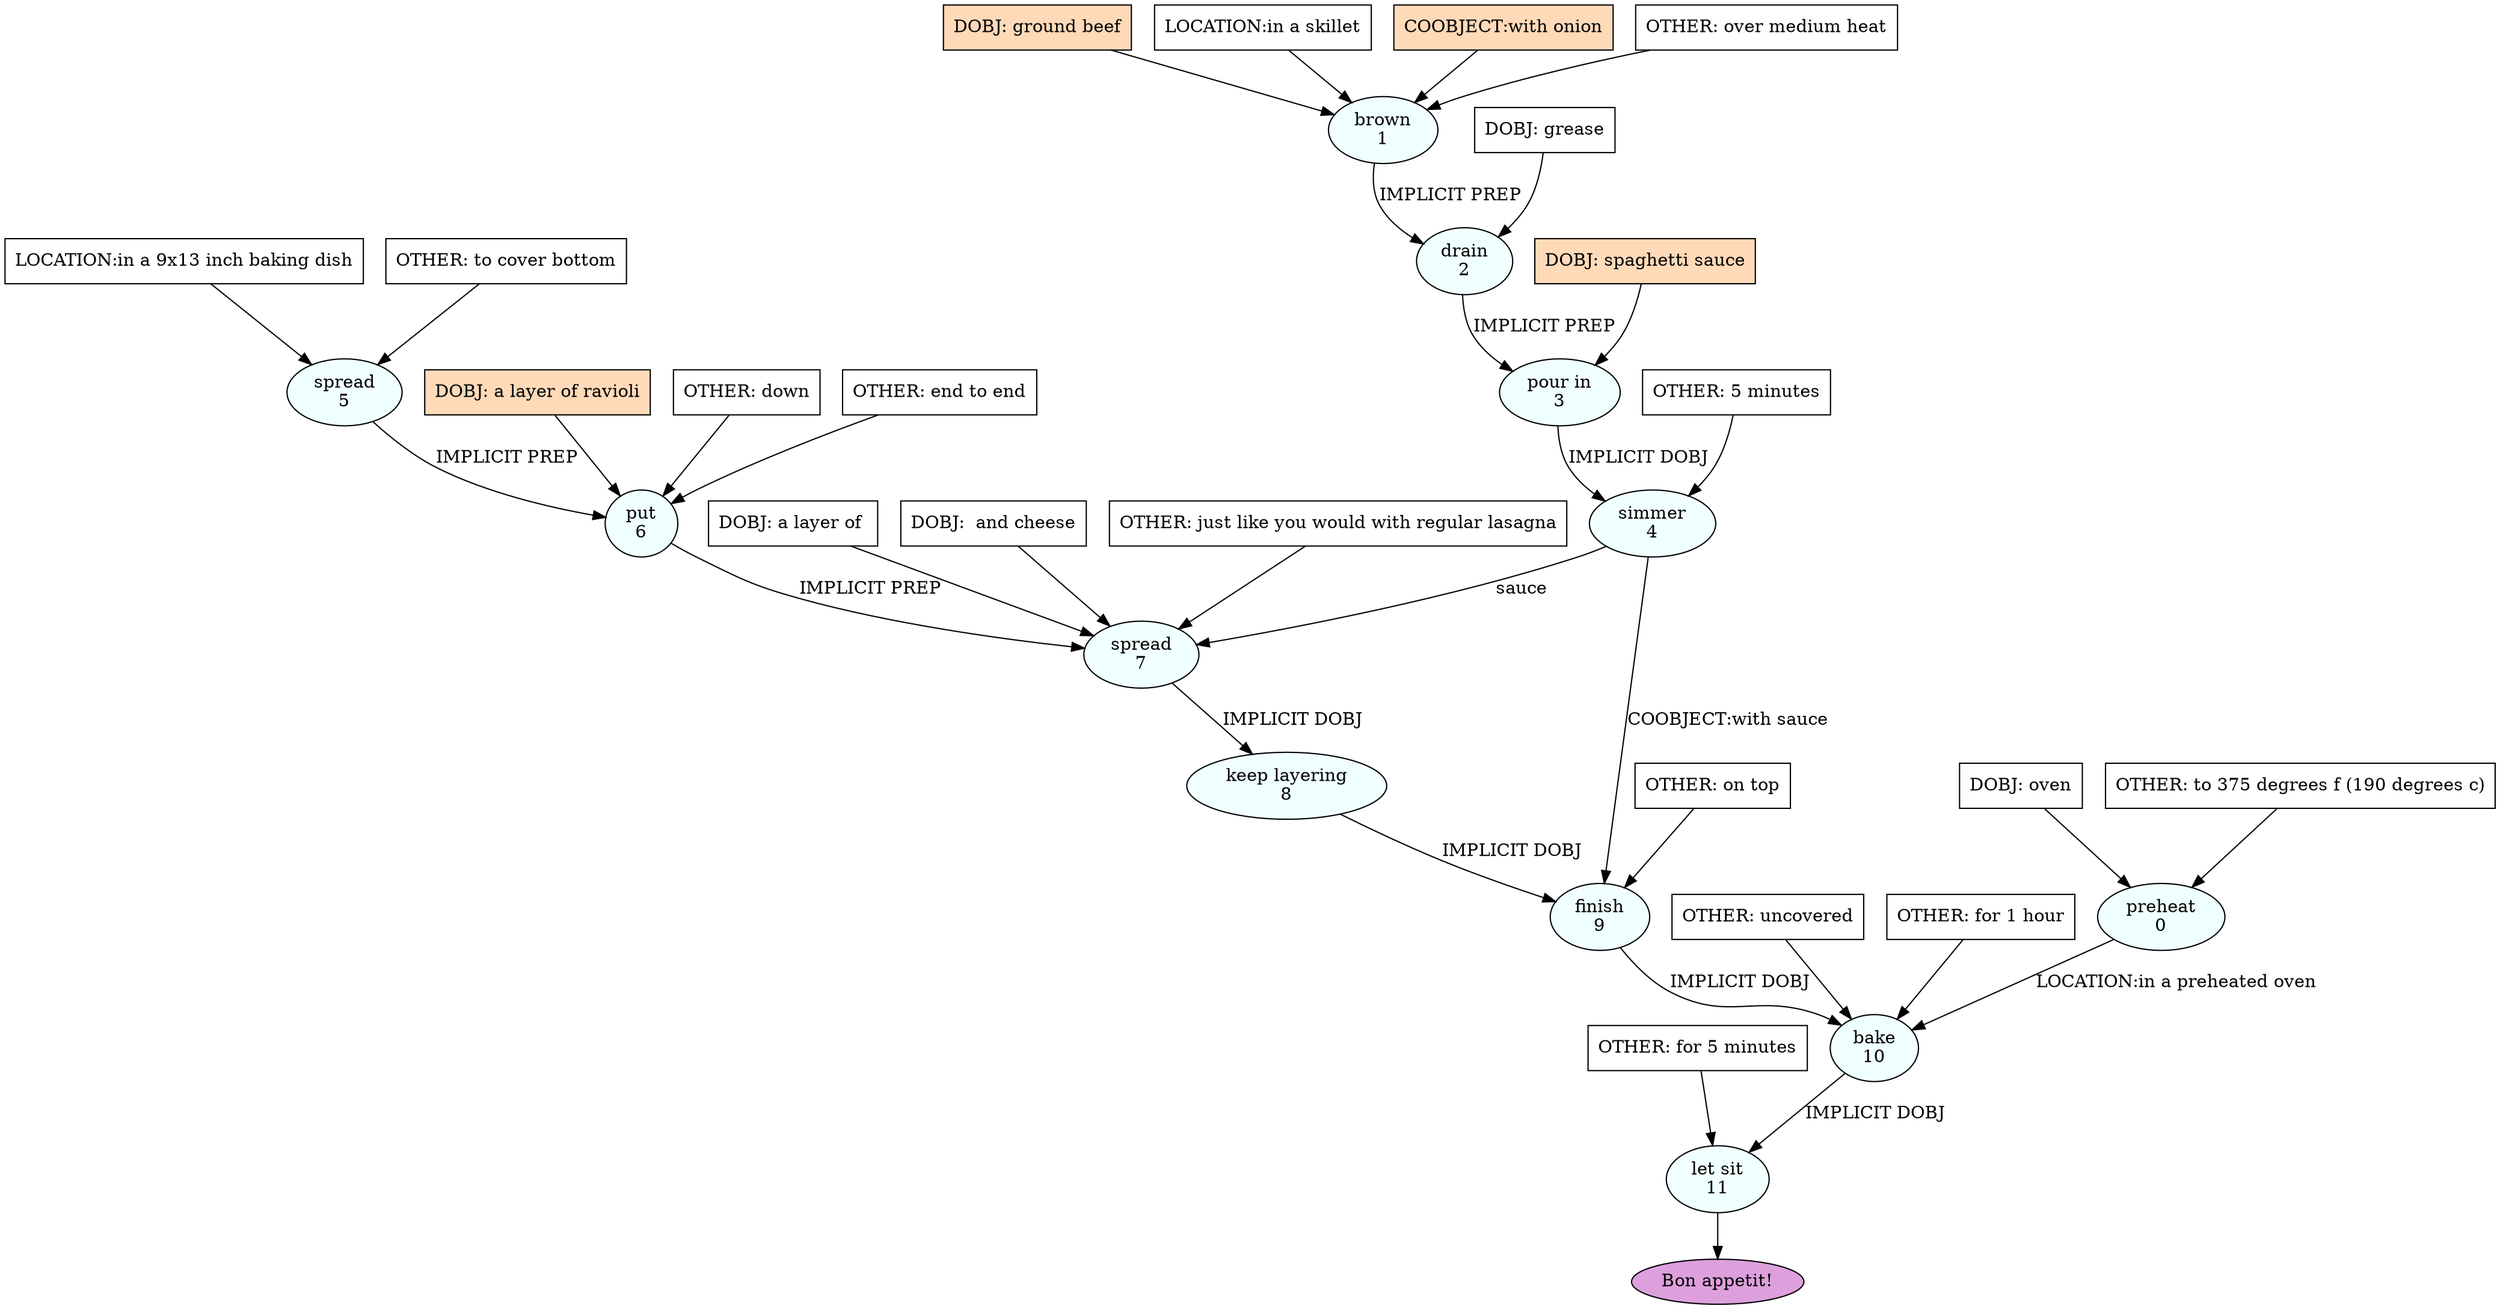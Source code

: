 digraph recipe {
E0[label="preheat
0", shape=oval, style=filled, fillcolor=azure]
E1[label="brown
1", shape=oval, style=filled, fillcolor=azure]
E2[label="drain
2", shape=oval, style=filled, fillcolor=azure]
E3[label="pour in
3", shape=oval, style=filled, fillcolor=azure]
E4[label="simmer
4", shape=oval, style=filled, fillcolor=azure]
E5[label="spread
5", shape=oval, style=filled, fillcolor=azure]
E6[label="put
6", shape=oval, style=filled, fillcolor=azure]
E7[label="spread
7", shape=oval, style=filled, fillcolor=azure]
E8[label="keep layering
8", shape=oval, style=filled, fillcolor=azure]
E9[label="finish
9", shape=oval, style=filled, fillcolor=azure]
E10[label="bake
10", shape=oval, style=filled, fillcolor=azure]
E11[label="let sit
11", shape=oval, style=filled, fillcolor=azure]
D0[label="DOBJ: oven", shape=box, style=filled, fillcolor=white]
D0 -> E0
O0_0[label="OTHER: to 375 degrees f (190 degrees c)", shape=box, style=filled, fillcolor=white]
O0_0 -> E0
D1[label="DOBJ: ground beef", shape=box, style=filled, fillcolor=peachpuff]
D1 -> E1
P1_0[label="LOCATION:in a skillet", shape=box, style=filled, fillcolor=white]
P1_0 -> E1
P1_1[label="COOBJECT:with onion", shape=box, style=filled, fillcolor=peachpuff]
P1_1 -> E1
O1_0[label="OTHER: over medium heat", shape=box, style=filled, fillcolor=white]
O1_0 -> E1
P5_0[label="LOCATION:in a 9x13 inch baking dish", shape=box, style=filled, fillcolor=white]
P5_0 -> E5
O5_0[label="OTHER: to cover bottom", shape=box, style=filled, fillcolor=white]
O5_0 -> E5
D2_0[label="DOBJ: grease", shape=box, style=filled, fillcolor=white]
D2_0 -> E2
E1 -> E2 [label="IMPLICIT PREP"]
D3_ing[label="DOBJ: spaghetti sauce", shape=box, style=filled, fillcolor=peachpuff]
D3_ing -> E3
E2 -> E3 [label="IMPLICIT PREP"]
E3 -> E4 [label="IMPLICIT DOBJ"]
O4_0_0[label="OTHER: 5 minutes", shape=box, style=filled, fillcolor=white]
O4_0_0 -> E4
D6_ing[label="DOBJ: a layer of ravioli", shape=box, style=filled, fillcolor=peachpuff]
D6_ing -> E6
E5 -> E6 [label="IMPLICIT PREP"]
O6_0_0[label="OTHER: down", shape=box, style=filled, fillcolor=white]
O6_0_0 -> E6
O6_1_0[label="OTHER: end to end", shape=box, style=filled, fillcolor=white]
O6_1_0 -> E6
D7_0[label="DOBJ: a layer of ", shape=box, style=filled, fillcolor=white]
D7_0 -> E7
E4 -> E7 [label="sauce"]
D7_2[label="DOBJ:  and cheese", shape=box, style=filled, fillcolor=white]
D7_2 -> E7
E6 -> E7 [label="IMPLICIT PREP"]
O7_0_0[label="OTHER: just like you would with regular lasagna", shape=box, style=filled, fillcolor=white]
O7_0_0 -> E7
E7 -> E8 [label="IMPLICIT DOBJ"]
E8 -> E9 [label="IMPLICIT DOBJ"]
E4 -> E9 [label="COOBJECT:with sauce"]
O9_0_0[label="OTHER: on top", shape=box, style=filled, fillcolor=white]
O9_0_0 -> E9
E9 -> E10 [label="IMPLICIT DOBJ"]
E0 -> E10 [label="LOCATION:in a preheated oven"]
O10_0_0[label="OTHER: uncovered", shape=box, style=filled, fillcolor=white]
O10_0_0 -> E10
O10_1_0[label="OTHER: for 1 hour", shape=box, style=filled, fillcolor=white]
O10_1_0 -> E10
E10 -> E11 [label="IMPLICIT DOBJ"]
O11_0_0[label="OTHER: for 5 minutes", shape=box, style=filled, fillcolor=white]
O11_0_0 -> E11
EOR[label="Bon appetit!", shape=oval, style=filled, fillcolor=plum]
E11 -> EOR
}
